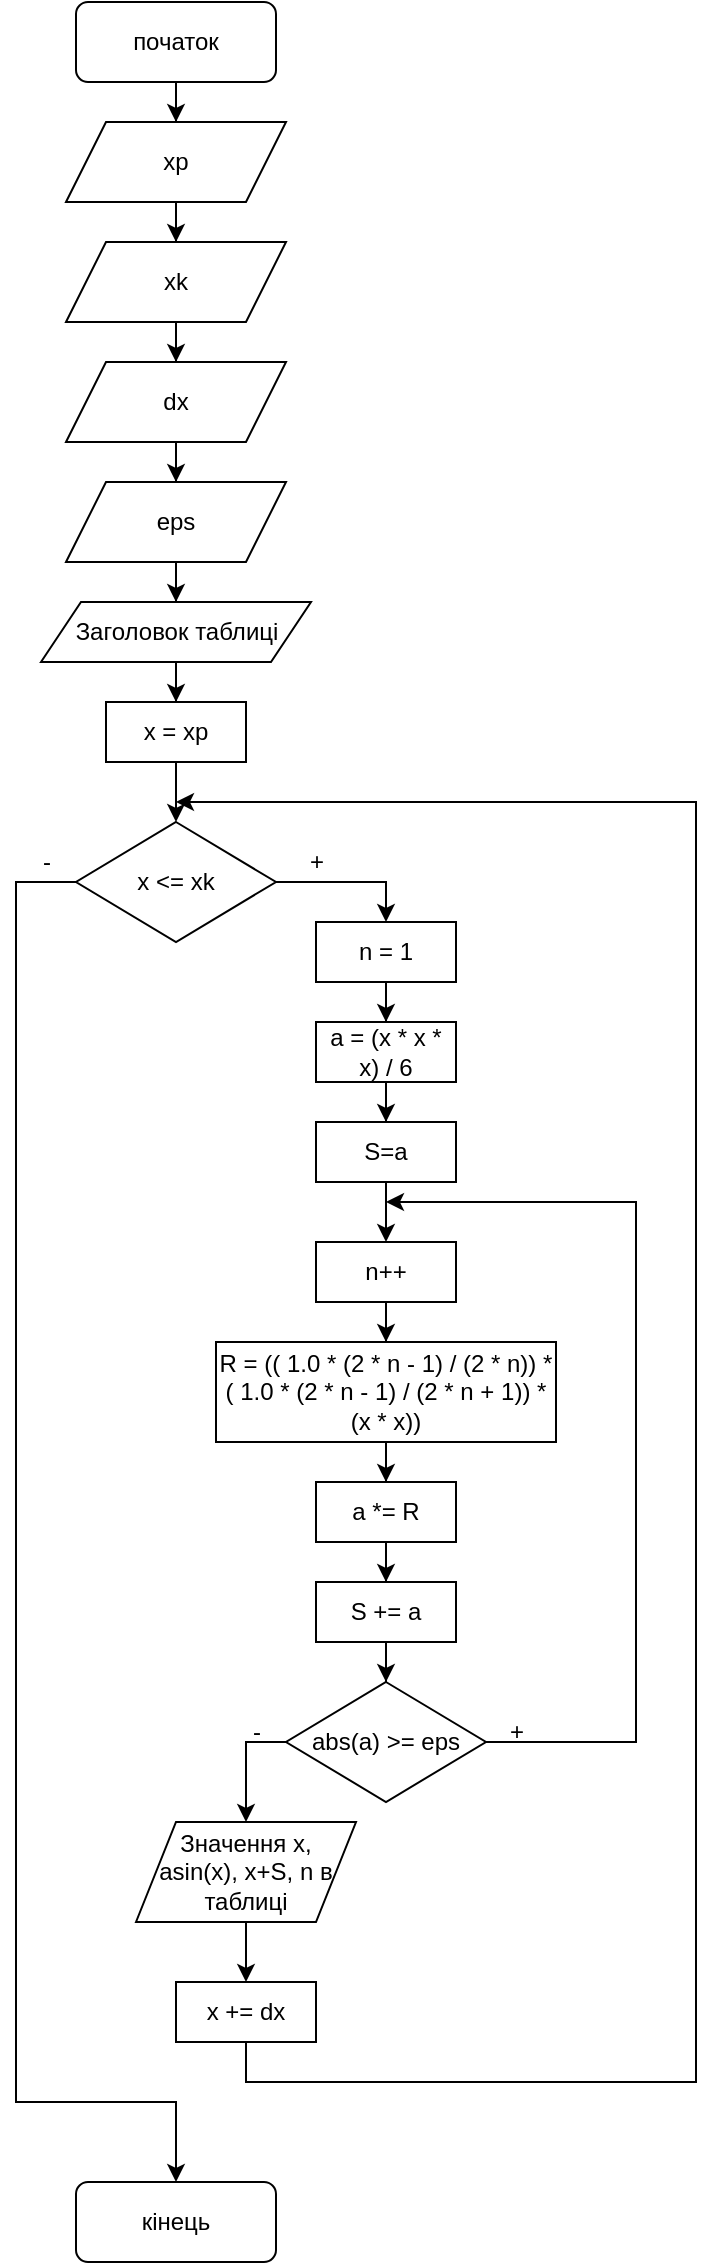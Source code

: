 <mxfile version="20.2.3" type="device" pages="2"><diagram id="Ewo9aDzfTimhg5ilUc-j" name="Сторінка-1"><mxGraphModel dx="1887" dy="1180" grid="0" gridSize="10" guides="1" tooltips="1" connect="1" arrows="1" fold="1" page="1" pageScale="1" pageWidth="827" pageHeight="1169" math="0" shadow="0"><root><mxCell id="0"/><mxCell id="1" parent="0"/><mxCell id="mPGBOpiU1Ht5ffcH2_RI-3" value="" style="edgeStyle=orthogonalEdgeStyle;rounded=0;orthogonalLoop=1;jettySize=auto;html=1;" edge="1" parent="1" source="mPGBOpiU1Ht5ffcH2_RI-1" target="mPGBOpiU1Ht5ffcH2_RI-2"><mxGeometry relative="1" as="geometry"/></mxCell><mxCell id="mPGBOpiU1Ht5ffcH2_RI-1" value="початок" style="rounded=1;whiteSpace=wrap;html=1;" vertex="1" parent="1"><mxGeometry x="170" y="10" width="100" height="40" as="geometry"/></mxCell><mxCell id="mPGBOpiU1Ht5ffcH2_RI-5" value="" style="edgeStyle=orthogonalEdgeStyle;rounded=0;orthogonalLoop=1;jettySize=auto;html=1;entryX=0.5;entryY=0;entryDx=0;entryDy=0;" edge="1" parent="1" source="mPGBOpiU1Ht5ffcH2_RI-2" target="mPGBOpiU1Ht5ffcH2_RI-4"><mxGeometry relative="1" as="geometry"/></mxCell><mxCell id="mPGBOpiU1Ht5ffcH2_RI-2" value="xp&lt;span style=&quot;color: rgba(0, 0, 0, 0); font-family: monospace; font-size: 0px; text-align: start;&quot;&gt;%3CmxGraphModel%3E%3Croot%3E%3CmxCell%20id%3D%220%22%2F%3E%3CmxCell%20id%3D%221%22%20parent%3D%220%22%2F%3E%3CmxCell%20id%3D%222%22%20value%3D%22%D0%BF%D0%BE%D1%87%D0%B0%D1%82%D0%BE%D0%BA%22%20style%3D%22rounded%3D1%3BwhiteSpace%3Dwrap%3Bhtml%3D1%3B%22%20vertex%3D%221%22%20parent%3D%221%22%3E%3CmxGeometry%20x%3D%22170%22%20y%3D%2210%22%20width%3D%22100%22%20height%3D%2240%22%20as%3D%22geometry%22%2F%3E%3C%2FmxCell%3E%3C%2Froot%3E%3C%2FmxGraphModel%3E&lt;/span&gt;&lt;span style=&quot;color: rgba(0, 0, 0, 0); font-family: monospace; font-size: 0px; text-align: start;&quot;&gt;%3CmxGraphModel%3E%3Croot%3E%3CmxCell%20id%3D%220%22%2F%3E%3CmxCell%20id%3D%221%22%20parent%3D%220%22%2F%3E%3CmxCell%20id%3D%222%22%20value%3D%22%D0%BF%D0%BE%D1%87%D0%B0%D1%82%D0%BE%D0%BA%22%20style%3D%22rounded%3D1%3BwhiteSpace%3Dwrap%3Bhtml%3D1%3B%22%20vertex%3D%221%22%20parent%3D%221%22%3E%3CmxGeometry%20x%3D%22170%22%20y%3D%2210%22%20width%3D%22100%22%20height%3D%2240%22%20as%3D%22geometry%22%2F%3E%3C%2FmxCell%3E%3C%2Froot%3E%3C%2FmxGraphModel%3E&lt;/span&gt;" style="shape=parallelogram;perimeter=parallelogramPerimeter;whiteSpace=wrap;html=1;fixedSize=1;" vertex="1" parent="1"><mxGeometry x="165" y="70" width="110" height="40" as="geometry"/></mxCell><mxCell id="mPGBOpiU1Ht5ffcH2_RI-7" value="" style="edgeStyle=orthogonalEdgeStyle;rounded=0;orthogonalLoop=1;jettySize=auto;html=1;entryX=0.5;entryY=0;entryDx=0;entryDy=0;" edge="1" parent="1" source="mPGBOpiU1Ht5ffcH2_RI-4" target="mPGBOpiU1Ht5ffcH2_RI-6"><mxGeometry relative="1" as="geometry"/></mxCell><mxCell id="mPGBOpiU1Ht5ffcH2_RI-4" value="xk&lt;span style=&quot;color: rgba(0, 0, 0, 0); font-family: monospace; font-size: 0px; text-align: start;&quot;&gt;%3CmxGraphModel%3E%3Croot%3E%3CmxCell%20id%3D%220%22%2F%3E%3CmxCell%20id%3D%221%22%20parent%3D%220%22%2F%3E%3CmxCell%20id%3D%222%22%20value%3D%22%D0%BF%D0%BE%D1%87%D0%B0%D1%82%D0%BE%D0%BA%22%20style%3D%22rounded%3D1%3BwhiteSpace%3Dwrap%3Bhtml%3D1%3B%22%20vertex%3D%221%22%20parent%3D%221%22%3E%3CmxGeometry%20x%3D%22170%22%20y%3D%2210%22%20width%3D%22100%22%20height%3D%2240%22%20as%3D%22geometry%22%2F%3E%3C%2FmxCell%3E%3C%2Froot%3E%3C%2FmxGraphModel%3E&lt;/span&gt;&lt;span style=&quot;color: rgba(0, 0, 0, 0); font-family: monospace; font-size: 0px; text-align: start;&quot;&gt;%3CmxGraphModel%3E%3Croot%3E%3CmxCell%20id%3D%220%22%2F%3E%3CmxCell%20id%3D%221%22%20parent%3D%220%22%2F%3E%3CmxCell%20id%3D%222%22%20value%3D%22%D0%BF%D0%BE%D1%87%D0%B0%D1%82%D0%BE%D0%BA%22%20style%3D%22rounded%3D1%3BwhiteSpace%3Dwrap%3Bhtml%3D1%3B%22%20vertex%3D%221%22%20parent%3D%221%22%3E%3CmxGeometry%20x%3D%22170%22%20y%3D%2210%22%20width%3D%22100%22%20height%3D%2240%22%20as%3D%22geometry%22%2F%3E%3C%2FmxCell%3E%3C%2Froot%3E%3C%2FmxGraphModel%3E&lt;/span&gt;" style="shape=parallelogram;perimeter=parallelogramPerimeter;whiteSpace=wrap;html=1;fixedSize=1;" vertex="1" parent="1"><mxGeometry x="165" y="130" width="110" height="40" as="geometry"/></mxCell><mxCell id="mPGBOpiU1Ht5ffcH2_RI-10" value="" style="edgeStyle=orthogonalEdgeStyle;rounded=0;orthogonalLoop=1;jettySize=auto;html=1;" edge="1" parent="1" source="mPGBOpiU1Ht5ffcH2_RI-6" target="mPGBOpiU1Ht5ffcH2_RI-8"><mxGeometry relative="1" as="geometry"/></mxCell><mxCell id="mPGBOpiU1Ht5ffcH2_RI-6" value="dx" style="shape=parallelogram;perimeter=parallelogramPerimeter;whiteSpace=wrap;html=1;fixedSize=1;" vertex="1" parent="1"><mxGeometry x="165" y="190" width="110" height="40" as="geometry"/></mxCell><mxCell id="mPGBOpiU1Ht5ffcH2_RI-12" value="" style="edgeStyle=orthogonalEdgeStyle;rounded=0;orthogonalLoop=1;jettySize=auto;html=1;" edge="1" parent="1" source="mPGBOpiU1Ht5ffcH2_RI-8" target="mPGBOpiU1Ht5ffcH2_RI-11"><mxGeometry relative="1" as="geometry"/></mxCell><mxCell id="mPGBOpiU1Ht5ffcH2_RI-8" value="eps" style="shape=parallelogram;perimeter=parallelogramPerimeter;whiteSpace=wrap;html=1;fixedSize=1;" vertex="1" parent="1"><mxGeometry x="165" y="250" width="110" height="40" as="geometry"/></mxCell><mxCell id="mPGBOpiU1Ht5ffcH2_RI-14" value="" style="edgeStyle=orthogonalEdgeStyle;rounded=0;orthogonalLoop=1;jettySize=auto;html=1;" edge="1" parent="1" source="mPGBOpiU1Ht5ffcH2_RI-11" target="mPGBOpiU1Ht5ffcH2_RI-13"><mxGeometry relative="1" as="geometry"/></mxCell><mxCell id="mPGBOpiU1Ht5ffcH2_RI-11" value="Заголовок таблиці" style="shape=parallelogram;perimeter=parallelogramPerimeter;whiteSpace=wrap;html=1;fixedSize=1;" vertex="1" parent="1"><mxGeometry x="152.5" y="310" width="135" height="30" as="geometry"/></mxCell><mxCell id="mPGBOpiU1Ht5ffcH2_RI-16" value="" style="edgeStyle=orthogonalEdgeStyle;rounded=0;orthogonalLoop=1;jettySize=auto;html=1;" edge="1" parent="1" source="mPGBOpiU1Ht5ffcH2_RI-13"><mxGeometry relative="1" as="geometry"><mxPoint x="220" y="420" as="targetPoint"/></mxGeometry></mxCell><mxCell id="mPGBOpiU1Ht5ffcH2_RI-13" value="&lt;div&gt;x = xp&lt;br&gt;&lt;/div&gt;" style="rounded=0;whiteSpace=wrap;html=1;" vertex="1" parent="1"><mxGeometry x="185" y="360" width="70" height="30" as="geometry"/></mxCell><mxCell id="mPGBOpiU1Ht5ffcH2_RI-20" style="edgeStyle=orthogonalEdgeStyle;rounded=0;orthogonalLoop=1;jettySize=auto;html=1;entryX=0.5;entryY=0;entryDx=0;entryDy=0;exitX=1;exitY=0.5;exitDx=0;exitDy=0;" edge="1" parent="1" source="mPGBOpiU1Ht5ffcH2_RI-17" target="mPGBOpiU1Ht5ffcH2_RI-19"><mxGeometry relative="1" as="geometry"/></mxCell><mxCell id="mPGBOpiU1Ht5ffcH2_RI-41" style="edgeStyle=orthogonalEdgeStyle;rounded=0;orthogonalLoop=1;jettySize=auto;html=1;entryX=0.5;entryY=0;entryDx=0;entryDy=0;exitX=0;exitY=0.5;exitDx=0;exitDy=0;" edge="1" parent="1" source="mPGBOpiU1Ht5ffcH2_RI-17" target="mPGBOpiU1Ht5ffcH2_RI-40"><mxGeometry relative="1" as="geometry"><Array as="points"><mxPoint x="140" y="450"/><mxPoint x="140" y="1060"/><mxPoint x="220" y="1060"/></Array></mxGeometry></mxCell><mxCell id="mPGBOpiU1Ht5ffcH2_RI-17" value="x &amp;lt;= xk" style="rhombus;whiteSpace=wrap;html=1;" vertex="1" parent="1"><mxGeometry x="170" y="420" width="100" height="60" as="geometry"/></mxCell><mxCell id="mPGBOpiU1Ht5ffcH2_RI-22" value="" style="edgeStyle=orthogonalEdgeStyle;rounded=0;orthogonalLoop=1;jettySize=auto;html=1;" edge="1" parent="1" source="mPGBOpiU1Ht5ffcH2_RI-19" target="mPGBOpiU1Ht5ffcH2_RI-21"><mxGeometry relative="1" as="geometry"/></mxCell><mxCell id="mPGBOpiU1Ht5ffcH2_RI-19" value="&lt;div&gt;n = 1&lt;br&gt;&lt;/div&gt;" style="rounded=0;whiteSpace=wrap;html=1;" vertex="1" parent="1"><mxGeometry x="290" y="470" width="70" height="30" as="geometry"/></mxCell><mxCell id="mPGBOpiU1Ht5ffcH2_RI-25" value="" style="edgeStyle=orthogonalEdgeStyle;rounded=0;orthogonalLoop=1;jettySize=auto;html=1;" edge="1" parent="1" source="mPGBOpiU1Ht5ffcH2_RI-21" target="mPGBOpiU1Ht5ffcH2_RI-24"><mxGeometry relative="1" as="geometry"/></mxCell><mxCell id="mPGBOpiU1Ht5ffcH2_RI-21" value="&lt;div&gt;a = (x * x * x) / 6&lt;br&gt;&lt;/div&gt;" style="rounded=0;whiteSpace=wrap;html=1;" vertex="1" parent="1"><mxGeometry x="290" y="520" width="70" height="30" as="geometry"/></mxCell><mxCell id="mPGBOpiU1Ht5ffcH2_RI-27" value="" style="edgeStyle=orthogonalEdgeStyle;rounded=0;orthogonalLoop=1;jettySize=auto;html=1;" edge="1" parent="1" source="mPGBOpiU1Ht5ffcH2_RI-24" target="mPGBOpiU1Ht5ffcH2_RI-26"><mxGeometry relative="1" as="geometry"/></mxCell><mxCell id="mPGBOpiU1Ht5ffcH2_RI-24" value="&lt;div&gt;S=a&lt;/div&gt;" style="rounded=0;whiteSpace=wrap;html=1;" vertex="1" parent="1"><mxGeometry x="290" y="570" width="70" height="30" as="geometry"/></mxCell><mxCell id="mPGBOpiU1Ht5ffcH2_RI-29" value="" style="edgeStyle=orthogonalEdgeStyle;rounded=0;orthogonalLoop=1;jettySize=auto;html=1;" edge="1" parent="1" source="mPGBOpiU1Ht5ffcH2_RI-26" target="mPGBOpiU1Ht5ffcH2_RI-28"><mxGeometry relative="1" as="geometry"/></mxCell><mxCell id="mPGBOpiU1Ht5ffcH2_RI-26" value="n++" style="rounded=0;whiteSpace=wrap;html=1;" vertex="1" parent="1"><mxGeometry x="290" y="630" width="70" height="30" as="geometry"/></mxCell><mxCell id="mPGBOpiU1Ht5ffcH2_RI-31" value="" style="edgeStyle=orthogonalEdgeStyle;rounded=0;orthogonalLoop=1;jettySize=auto;html=1;" edge="1" parent="1" source="mPGBOpiU1Ht5ffcH2_RI-28" target="mPGBOpiU1Ht5ffcH2_RI-30"><mxGeometry relative="1" as="geometry"/></mxCell><mxCell id="mPGBOpiU1Ht5ffcH2_RI-28" value="R = (( 1.0 * (2 * n - 1) / (2 * n)) * ( 1.0 * (2 * n - 1) / (2 * n + 1)) * (x * x))" style="rounded=0;whiteSpace=wrap;html=1;" vertex="1" parent="1"><mxGeometry x="240" y="680" width="170" height="50" as="geometry"/></mxCell><mxCell id="mPGBOpiU1Ht5ffcH2_RI-33" value="" style="edgeStyle=orthogonalEdgeStyle;rounded=0;orthogonalLoop=1;jettySize=auto;html=1;" edge="1" parent="1" source="mPGBOpiU1Ht5ffcH2_RI-30" target="mPGBOpiU1Ht5ffcH2_RI-32"><mxGeometry relative="1" as="geometry"/></mxCell><mxCell id="mPGBOpiU1Ht5ffcH2_RI-30" value="a *= R" style="rounded=0;whiteSpace=wrap;html=1;" vertex="1" parent="1"><mxGeometry x="290" y="750" width="70" height="30" as="geometry"/></mxCell><mxCell id="mPGBOpiU1Ht5ffcH2_RI-35" value="" style="edgeStyle=orthogonalEdgeStyle;rounded=0;orthogonalLoop=1;jettySize=auto;html=1;" edge="1" parent="1" source="mPGBOpiU1Ht5ffcH2_RI-32" target="mPGBOpiU1Ht5ffcH2_RI-34"><mxGeometry relative="1" as="geometry"/></mxCell><mxCell id="mPGBOpiU1Ht5ffcH2_RI-32" value="S += a" style="rounded=0;whiteSpace=wrap;html=1;" vertex="1" parent="1"><mxGeometry x="290" y="800" width="70" height="30" as="geometry"/></mxCell><mxCell id="mPGBOpiU1Ht5ffcH2_RI-36" style="edgeStyle=orthogonalEdgeStyle;rounded=0;orthogonalLoop=1;jettySize=auto;html=1;exitX=1;exitY=0.5;exitDx=0;exitDy=0;" edge="1" parent="1" source="mPGBOpiU1Ht5ffcH2_RI-34"><mxGeometry relative="1" as="geometry"><mxPoint x="325" y="610" as="targetPoint"/><Array as="points"><mxPoint x="450" y="880"/><mxPoint x="450" y="610"/></Array></mxGeometry></mxCell><mxCell id="mPGBOpiU1Ht5ffcH2_RI-38" style="edgeStyle=orthogonalEdgeStyle;rounded=0;orthogonalLoop=1;jettySize=auto;html=1;entryX=0.5;entryY=0;entryDx=0;entryDy=0;exitX=0;exitY=0.5;exitDx=0;exitDy=0;" edge="1" parent="1" source="mPGBOpiU1Ht5ffcH2_RI-34" target="mPGBOpiU1Ht5ffcH2_RI-37"><mxGeometry relative="1" as="geometry"/></mxCell><mxCell id="mPGBOpiU1Ht5ffcH2_RI-34" value="abs(a) &amp;gt;= eps" style="rhombus;whiteSpace=wrap;html=1;" vertex="1" parent="1"><mxGeometry x="275" y="850" width="100" height="60" as="geometry"/></mxCell><mxCell id="mPGBOpiU1Ht5ffcH2_RI-39" style="edgeStyle=orthogonalEdgeStyle;rounded=0;orthogonalLoop=1;jettySize=auto;html=1;exitX=0.5;exitY=1;exitDx=0;exitDy=0;" edge="1" parent="1" source="FW7P6czz51f9eMUiyb4y-1"><mxGeometry relative="1" as="geometry"><mxPoint x="220" y="410" as="targetPoint"/><mxPoint x="255" y="980" as="sourcePoint"/><Array as="points"><mxPoint x="255" y="1050"/><mxPoint x="480" y="1050"/><mxPoint x="480" y="410"/></Array></mxGeometry></mxCell><mxCell id="FW7P6czz51f9eMUiyb4y-2" value="" style="edgeStyle=orthogonalEdgeStyle;rounded=0;orthogonalLoop=1;jettySize=auto;html=1;fontColor=#3333FF;endArrow=classic;endFill=1;strokeColor=#000000;" edge="1" parent="1" source="mPGBOpiU1Ht5ffcH2_RI-37" target="FW7P6czz51f9eMUiyb4y-1"><mxGeometry relative="1" as="geometry"/></mxCell><mxCell id="mPGBOpiU1Ht5ffcH2_RI-37" value="Значення x, asin(x), x+S, n в таблиці" style="shape=parallelogram;perimeter=parallelogramPerimeter;whiteSpace=wrap;html=1;fixedSize=1;" vertex="1" parent="1"><mxGeometry x="200" y="920" width="110" height="50" as="geometry"/></mxCell><mxCell id="mPGBOpiU1Ht5ffcH2_RI-40" value="кінець" style="rounded=1;whiteSpace=wrap;html=1;" vertex="1" parent="1"><mxGeometry x="170" y="1100" width="100" height="40" as="geometry"/></mxCell><mxCell id="mPGBOpiU1Ht5ffcH2_RI-42" value="+" style="text;html=1;align=center;verticalAlign=middle;resizable=0;points=[];autosize=1;strokeColor=none;fillColor=none;" vertex="1" parent="1"><mxGeometry x="275" y="425" width="30" height="30" as="geometry"/></mxCell><mxCell id="mPGBOpiU1Ht5ffcH2_RI-43" value="-" style="text;html=1;align=center;verticalAlign=middle;resizable=0;points=[];autosize=1;strokeColor=none;fillColor=none;" vertex="1" parent="1"><mxGeometry x="140" y="425" width="30" height="30" as="geometry"/></mxCell><mxCell id="mPGBOpiU1Ht5ffcH2_RI-44" value="+" style="text;html=1;align=center;verticalAlign=middle;resizable=0;points=[];autosize=1;strokeColor=none;fillColor=none;" vertex="1" parent="1"><mxGeometry x="375" y="860" width="30" height="30" as="geometry"/></mxCell><mxCell id="mPGBOpiU1Ht5ffcH2_RI-45" value="-" style="text;html=1;align=center;verticalAlign=middle;resizable=0;points=[];autosize=1;strokeColor=none;fillColor=none;" vertex="1" parent="1"><mxGeometry x="245" y="860" width="30" height="30" as="geometry"/></mxCell><mxCell id="FW7P6czz51f9eMUiyb4y-1" value="x += dx" style="rounded=0;whiteSpace=wrap;html=1;" vertex="1" parent="1"><mxGeometry x="220" y="1000" width="70" height="30" as="geometry"/></mxCell></root></mxGraphModel></diagram><diagram id="WG3U0Dv1zrAVJex4aImL" name="Сторінка-2"><mxGraphModel dx="1384" dy="865" grid="0" gridSize="10" guides="1" tooltips="1" connect="1" arrows="1" fold="1" page="1" pageScale="1" pageWidth="827" pageHeight="1169" math="0" shadow="0"><root><mxCell id="0"/><mxCell id="1" parent="0"/><mxCell id="1EFi8sDNUId-lhJEiQkk-1" value="" style="ellipse;html=1;shape=startState;fillColor=#000000;strokeColor=#000000;" vertex="1" parent="1"><mxGeometry x="90" y="40" width="30" height="30" as="geometry"/></mxCell><mxCell id="Do270J8mekOw-WgMZXAc-1" style="edgeStyle=orthogonalEdgeStyle;rounded=0;orthogonalLoop=1;jettySize=auto;html=1;entryX=0.483;entryY=0;entryDx=0;entryDy=0;entryPerimeter=0;endArrow=classic;endFill=1;strokeColor=#000000;" edge="1" parent="1" source="1EFi8sDNUId-lhJEiQkk-4" target="9wYvM8AE6Vk4ZmqGP6ZY-1"><mxGeometry relative="1" as="geometry"/></mxCell><mxCell id="1EFi8sDNUId-lhJEiQkk-4" value="xp&lt;span style=&quot;color: rgba(0, 0, 0, 0); font-family: monospace; font-size: 0px; text-align: start;&quot;&gt;%3CmxGraphModel%3E%3Croot%3E%3CmxCell%20id%3D%220%22%2F%3E%3CmxCell%20id%3D%221%22%20parent%3D%220%22%2F%3E%3CmxCell%20id%3D%222%22%20value%3D%22%D0%BF%D0%BE%D1%87%D0%B0%D1%82%D0%BE%D0%BA%22%20style%3D%22rounded%3D1%3BwhiteSpace%3Dwrap%3Bhtml%3D1%3B%22%20vertex%3D%221%22%20parent%3D%221%22%3E%3CmxGeometry%20x%3D%22170%22%20y%3D%2210%22%20width%3D%22100%22%20height%3D%2240%22%20as%3D%22geometry%22%2F%3E%3C%2FmxCell%3E%3C%2Froot%3E%3C%2FmxGraphModel%3E&lt;/span&gt;&lt;span style=&quot;color: rgba(0, 0, 0, 0); font-family: monospace; font-size: 0px; text-align: start;&quot;&gt;%3CmxGraphModel%3E%3Croot%3E%3CmxCell%20id%3D%220%22%2F%3E%3CmxCell%20id%3D%221%22%20parent%3D%220%22%2F%3E%3CmxCell%20id%3D%222%22%20value%3D%22%D0%BF%D0%BE%D1%87%D0%B0%D1%82%D0%BE%D0%BA%22%20style%3D%22rounded%3D1%3BwhiteSpace%3Dwrap%3Bhtml%3D1%3B%22%20vertex%3D%221%22%20parent%3D%221%22%3E%3CmxGeometry%20x%3D%22170%22%20y%3D%2210%22%20width%3D%22100%22%20height%3D%2240%22%20as%3D%22geometry%22%2F%3E%3C%2FmxCell%3E%3C%2Froot%3E%3C%2FmxGraphModel%3E&lt;/span&gt;" style="rounded=1;whiteSpace=wrap;html=1;arcSize=50;" vertex="1" parent="1"><mxGeometry x="67.5" y="90" width="72.5" height="20" as="geometry"/></mxCell><mxCell id="WefDROS7L9OuT7qA1exw-1" style="edgeStyle=orthogonalEdgeStyle;rounded=0;orthogonalLoop=1;jettySize=auto;html=1;entryX=0.517;entryY=0;entryDx=0;entryDy=0;entryPerimeter=0;endArrow=classic;endFill=1;strokeColor=#000000;" edge="1" parent="1" source="9wYvM8AE6Vk4ZmqGP6ZY-1" target="Do270J8mekOw-WgMZXAc-3"><mxGeometry relative="1" as="geometry"/></mxCell><mxCell id="9wYvM8AE6Vk4ZmqGP6ZY-1" value="xk&lt;span style=&quot;color: rgba(0, 0, 0, 0); font-family: monospace; font-size: 0px; text-align: start;&quot;&gt;%3CmxGraphModel%3E%3Croot%3E%3CmxCell%20id%3D%220%22%2F%3E%3CmxCell%20id%3D%221%22%20parent%3D%220%22%2F%3E%3CmxCell%20id%3D%222%22%20value%3D%22%D0%BF%D0%BE%D1%87%D0%B0%D1%82%D0%BE%D0%BA%22%20style%3D%22rounded%3D1%3BwhiteSpace%3Dwrap%3Bhtml%3D1%3B%22%20vertex%3D%221%22%20parent%3D%221%22%3E%3CmxGeometry%20x%3D%22170%22%20y%3D%2210%22%20width%3D%22100%22%20height%3D%2240%22%20as%3D%22geometry%22%2F%3E%3C%2FmxCell%3E%3C%2Froot%3E%3C%2FmxGraphModel%3E&lt;/span&gt;&lt;span style=&quot;color: rgba(0, 0, 0, 0); font-family: monospace; font-size: 0px; text-align: start;&quot;&gt;%3CmxGraphModel%3E%3Croot%3E%3CmxCell%20id%3D%220%22%2F%3E%3CmxCell%20id%3D%221%22%20parent%3D%220%22%2F%3E%3CmxCell%20id%3D%222%22%20value%3D%22%D0%BF%D0%BE%D1%87%D0%B0%D1%82%D0%BE%D0%BA%22%20style%3D%22rounded%3D1%3BwhiteSpace%3Dwrap%3Bhtml%3D1%3B%22%20vertex%3D%221%22%20parent%3D%221%22%3E%3CmxGeometry%20x%3D%22170%22%20y%3D%2210%22%20width%3D%22100%22%20height%3D%2240%22%20as%3D%22geometry%22%2F%3E%3C%2FmxCell%3E%3C%2Froot%3E%3C%2FmxGraphModel%3E&lt;/span&gt;" style="rounded=1;whiteSpace=wrap;html=1;arcSize=50;" vertex="1" parent="1"><mxGeometry x="68.75" y="130" width="72.5" height="20" as="geometry"/></mxCell><mxCell id="Do270J8mekOw-WgMZXAc-2" value="" style="endArrow=classic;html=1;rounded=0;strokeColor=#000000;exitX=0.467;exitY=0.881;exitDx=0;exitDy=0;exitPerimeter=0;entryX=0.5;entryY=0;entryDx=0;entryDy=0;" edge="1" parent="1" source="1EFi8sDNUId-lhJEiQkk-1" target="1EFi8sDNUId-lhJEiQkk-4"><mxGeometry width="50" height="50" relative="1" as="geometry"><mxPoint x="120" y="140" as="sourcePoint"/><mxPoint x="170" y="90" as="targetPoint"/></mxGeometry></mxCell><mxCell id="UEoaq4ny6LRlP6Vx-TM5-1" style="edgeStyle=orthogonalEdgeStyle;rounded=0;orthogonalLoop=1;jettySize=auto;html=1;entryX=0.5;entryY=0;entryDx=0;entryDy=0;endArrow=classic;endFill=1;strokeColor=#000000;" edge="1" parent="1" source="Do270J8mekOw-WgMZXAc-3" target="WefDROS7L9OuT7qA1exw-2"><mxGeometry relative="1" as="geometry"/></mxCell><mxCell id="Do270J8mekOw-WgMZXAc-3" value="dx&lt;span style=&quot;color: rgba(0, 0, 0, 0); font-family: monospace; font-size: 0px; text-align: start;&quot;&gt;%3CmxGraphModel%3E%3Croot%3E%3CmxCell%20id%3D%220%22%2F%3E%3CmxCell%20id%3D%221%22%20parent%3D%220%22%2F%3E%3CmxCell%20id%3D%222%22%20value%3D%22%D0%BF%D0%BE%D1%87%D0%B0%D1%82%D0%BE%D0%BA%22%20style%3D%22rounded%3D1%3BwhiteSpace%3Dwrap%3Bhtml%3D1%3B%22%20vertex%3D%221%22%20parent%3D%221%22%3E%3CmxGeometry%20x%3D%22170%22%20y%3D%2210%22%20width%3D%22100%22%20height%3D%2240%22%20as%3D%22geometry%22%2F%3E%3C%2FmxCell%3E%3C%2Froot%3E%3C%2FmxGraphModel%3E&lt;/span&gt;&lt;span style=&quot;color: rgba(0, 0, 0, 0); font-family: monospace; font-size: 0px; text-align: start;&quot;&gt;%3CmxGraphModel%3E%3Croot%3E%3CmxCell%20id%3D%220%22%2F%3E%3CmxCell%20id%3D%221%22%20parent%3D%220%22%2F%3E%3CmxCell%20id%3D%222%22%20value%3D%22%D0%BF%D0%BE%D1%87%D0%B0%D1%82%D0%BE%D0%BA%22%20style%3D%22rounded%3D1%3BwhiteSpace%3Dwrap%3Bhtml%3D1%3B%22%20vertex%3D%221%22%20parent%3D%221%22%3E%3CmxGeometry%20x%3D%22170%22%20y%3D%2210%22%20width%3D%22100%22%20height%3D%2240%22%20as%3D%22geometry%22%2F%3E%3C%2FmxCell%3E%3C%2Froot%3E%3C%2FmxGraphModel%3E&lt;/span&gt;" style="rounded=1;whiteSpace=wrap;html=1;arcSize=50;" vertex="1" parent="1"><mxGeometry x="67.5" y="170" width="72.5" height="20" as="geometry"/></mxCell><mxCell id="O9WN3rc2f4aZMGoqT1uc-2" value="" style="edgeStyle=orthogonalEdgeStyle;rounded=0;orthogonalLoop=1;jettySize=auto;html=1;endArrow=classic;endFill=1;strokeColor=#000000;" edge="1" parent="1" source="WefDROS7L9OuT7qA1exw-2" target="O9WN3rc2f4aZMGoqT1uc-1"><mxGeometry relative="1" as="geometry"/></mxCell><mxCell id="WefDROS7L9OuT7qA1exw-2" value="eps" style="rounded=1;whiteSpace=wrap;html=1;arcSize=50;" vertex="1" parent="1"><mxGeometry x="67.5" y="210" width="72.5" height="20" as="geometry"/></mxCell><mxCell id="O9WN3rc2f4aZMGoqT1uc-4" value="" style="edgeStyle=orthogonalEdgeStyle;rounded=0;orthogonalLoop=1;jettySize=auto;html=1;fontColor=#3333FF;endArrow=classic;endFill=1;strokeColor=#000000;" edge="1" parent="1" source="O9WN3rc2f4aZMGoqT1uc-1" target="O9WN3rc2f4aZMGoqT1uc-3"><mxGeometry relative="1" as="geometry"/></mxCell><mxCell id="O9WN3rc2f4aZMGoqT1uc-1" value="&lt;font color=&quot;#3333ff&quot;&gt;вивід&lt;/font&gt; заголовок таблиці" style="rounded=1;whiteSpace=wrap;html=1;arcSize=50;" vertex="1" parent="1"><mxGeometry x="52.5" y="250" width="102.5" height="30" as="geometry"/></mxCell><mxCell id="okB5lzg2OGRGEmPN5HBd-2" value="" style="edgeStyle=orthogonalEdgeStyle;rounded=0;orthogonalLoop=1;jettySize=auto;html=1;fontColor=#3333FF;endArrow=classic;endFill=1;strokeColor=#000000;" edge="1" parent="1" source="O9WN3rc2f4aZMGoqT1uc-3" target="okB5lzg2OGRGEmPN5HBd-1"><mxGeometry relative="1" as="geometry"/></mxCell><mxCell id="O9WN3rc2f4aZMGoqT1uc-3" value="x = xp" style="rounded=1;whiteSpace=wrap;html=1;arcSize=50;" vertex="1" parent="1"><mxGeometry x="70" y="300" width="67.5" height="20" as="geometry"/></mxCell><mxCell id="okB5lzg2OGRGEmPN5HBd-1" value="" style="rhombus;whiteSpace=wrap;html=1;strokeWidth=1;fontStyle=1;fontSize=12;" vertex="1" parent="1"><mxGeometry x="90" y="340" width="27.5" height="30" as="geometry"/></mxCell><mxCell id="okB5lzg2OGRGEmPN5HBd-3" value="" style="edgeStyle=orthogonalEdgeStyle;rounded=0;orthogonalLoop=1;jettySize=auto;html=1;fontColor=#3333FF;endArrow=classic;endFill=1;strokeColor=#000000;" edge="1" parent="1" target="okB5lzg2OGRGEmPN5HBd-4"><mxGeometry relative="1" as="geometry"><mxPoint x="103.762" y="370" as="sourcePoint"/></mxGeometry></mxCell><mxCell id="okB5lzg2OGRGEmPN5HBd-6" value="" style="edgeStyle=orthogonalEdgeStyle;rounded=0;orthogonalLoop=1;jettySize=auto;html=1;fontColor=#3333FF;endArrow=classic;endFill=1;strokeColor=#000000;" edge="1" parent="1" source="okB5lzg2OGRGEmPN5HBd-4" target="okB5lzg2OGRGEmPN5HBd-5"><mxGeometry relative="1" as="geometry"/></mxCell><mxCell id="jcbFjX8kqSJsAN_qGxA0-3" style="edgeStyle=orthogonalEdgeStyle;rounded=0;orthogonalLoop=1;jettySize=auto;html=1;entryX=0.5;entryY=0;entryDx=0;entryDy=0;fontColor=#3333FF;endArrow=classic;endFill=1;strokeColor=#000000;" edge="1" parent="1" source="okB5lzg2OGRGEmPN5HBd-4" target="jcbFjX8kqSJsAN_qGxA0-2"><mxGeometry relative="1" as="geometry"><Array as="points"><mxPoint x="104" y="870"/></Array></mxGeometry></mxCell><mxCell id="okB5lzg2OGRGEmPN5HBd-4" value="" style="rhombus;whiteSpace=wrap;html=1;strokeWidth=1;fontStyle=1;fontSize=12;" vertex="1" parent="1"><mxGeometry x="90" y="390" width="27.5" height="30" as="geometry"/></mxCell><mxCell id="ZMPp4JDyNG511g5W7chR-2" value="" style="edgeStyle=orthogonalEdgeStyle;rounded=0;orthogonalLoop=1;jettySize=auto;html=1;fontColor=#3333FF;endArrow=classic;endFill=1;strokeColor=#000000;" edge="1" parent="1" source="okB5lzg2OGRGEmPN5HBd-5" target="ZMPp4JDyNG511g5W7chR-1"><mxGeometry relative="1" as="geometry"/></mxCell><mxCell id="okB5lzg2OGRGEmPN5HBd-5" value="n = 1" style="rounded=1;whiteSpace=wrap;html=1;arcSize=50;" vertex="1" parent="1"><mxGeometry x="200" y="395" width="67.5" height="20" as="geometry"/></mxCell><mxCell id="rKZY2EVNQBdEr9YYpGtA-2" value="" style="edgeStyle=orthogonalEdgeStyle;rounded=0;orthogonalLoop=1;jettySize=auto;html=1;fontColor=#3333FF;endArrow=classic;endFill=1;strokeColor=#000000;" edge="1" parent="1" source="ZMPp4JDyNG511g5W7chR-1" target="rKZY2EVNQBdEr9YYpGtA-1"><mxGeometry relative="1" as="geometry"/></mxCell><mxCell id="ZMPp4JDyNG511g5W7chR-1" value="a = (x * x * x) / 6" style="rounded=1;whiteSpace=wrap;html=1;arcSize=50;" vertex="1" parent="1"><mxGeometry x="198.75" y="440" width="70" height="30" as="geometry"/></mxCell><mxCell id="nOo49GWmSehBkr9gydno-1" value="&lt;span style=&quot;color: rgb(0, 0, 0);&quot;&gt;[x &amp;lt;= xk]&lt;/span&gt;" style="text;html=1;align=center;verticalAlign=middle;resizable=0;points=[];autosize=1;strokeColor=none;fillColor=none;fontColor=#3333FF;" vertex="1" parent="1"><mxGeometry x="110" y="385" width="70" height="30" as="geometry"/></mxCell><mxCell id="rKZY2EVNQBdEr9YYpGtA-4" value="" style="edgeStyle=orthogonalEdgeStyle;rounded=0;orthogonalLoop=1;jettySize=auto;html=1;fontColor=#3333FF;endArrow=classic;endFill=1;strokeColor=#000000;" edge="1" parent="1" source="rKZY2EVNQBdEr9YYpGtA-1" target="rKZY2EVNQBdEr9YYpGtA-3"><mxGeometry relative="1" as="geometry"/></mxCell><mxCell id="rKZY2EVNQBdEr9YYpGtA-1" value="S=a" style="rounded=1;whiteSpace=wrap;html=1;arcSize=50;" vertex="1" parent="1"><mxGeometry x="208.13" y="490" width="51.25" height="20" as="geometry"/></mxCell><mxCell id="3gksanvXZAAVkJq3I9RX-2" value="" style="edgeStyle=orthogonalEdgeStyle;rounded=0;orthogonalLoop=1;jettySize=auto;html=1;fontColor=#3333FF;endArrow=classic;endFill=1;strokeColor=#000000;" edge="1" parent="1" source="rKZY2EVNQBdEr9YYpGtA-3" target="keq1gu5DkQBBNFcYCt7o-1"><mxGeometry relative="1" as="geometry"/></mxCell><mxCell id="rKZY2EVNQBdEr9YYpGtA-3" value="" style="rhombus;whiteSpace=wrap;html=1;strokeWidth=1;fontStyle=1;fontSize=12;" vertex="1" parent="1"><mxGeometry x="220" y="530" width="27.5" height="30" as="geometry"/></mxCell><mxCell id="3gksanvXZAAVkJq3I9RX-4" value="" style="edgeStyle=orthogonalEdgeStyle;rounded=0;orthogonalLoop=1;jettySize=auto;html=1;fontColor=#3333FF;endArrow=classic;endFill=1;strokeColor=#000000;" edge="1" parent="1" source="keq1gu5DkQBBNFcYCt7o-1" target="3gksanvXZAAVkJq3I9RX-3"><mxGeometry relative="1" as="geometry"/></mxCell><mxCell id="keq1gu5DkQBBNFcYCt7o-1" value="n++" style="rounded=1;whiteSpace=wrap;html=1;arcSize=50;" vertex="1" parent="1"><mxGeometry x="208.13" y="574" width="51.25" height="20" as="geometry"/></mxCell><mxCell id="2YIpFLHE_-6un1JsI-L4-2" value="" style="edgeStyle=orthogonalEdgeStyle;rounded=0;orthogonalLoop=1;jettySize=auto;html=1;fontColor=#3333FF;endArrow=classic;endFill=1;strokeColor=#000000;" edge="1" parent="1" source="3gksanvXZAAVkJq3I9RX-3" target="2YIpFLHE_-6un1JsI-L4-1"><mxGeometry relative="1" as="geometry"/></mxCell><mxCell id="3gksanvXZAAVkJq3I9RX-3" value="R = (( 1.0 * (2 * n - 1) / (2 * n)) * ( 1.0 * (2 * n - 1) / (2 * n + 1)) * (x * x))" style="rounded=1;whiteSpace=wrap;html=1;arcSize=50;" vertex="1" parent="1"><mxGeometry x="157.67" y="620" width="152.18" height="50" as="geometry"/></mxCell><mxCell id="JwuXRlyBbct6Egynw66Y-2" value="" style="edgeStyle=orthogonalEdgeStyle;rounded=0;orthogonalLoop=1;jettySize=auto;html=1;fontColor=#3333FF;endArrow=classic;endFill=1;strokeColor=#000000;" edge="1" parent="1" source="2YIpFLHE_-6un1JsI-L4-1" target="JwuXRlyBbct6Egynw66Y-1"><mxGeometry relative="1" as="geometry"/></mxCell><mxCell id="2YIpFLHE_-6un1JsI-L4-1" value="a *= R" style="rounded=1;whiteSpace=wrap;html=1;arcSize=50;" vertex="1" parent="1"><mxGeometry x="202.59" y="690" width="62.33" height="20" as="geometry"/></mxCell><mxCell id="zakGv1B9fvqGNVfPCrEX-2" value="" style="edgeStyle=orthogonalEdgeStyle;rounded=0;orthogonalLoop=1;jettySize=auto;html=1;fontColor=#3333FF;endArrow=classic;endFill=1;strokeColor=#000000;" edge="1" parent="1" source="JwuXRlyBbct6Egynw66Y-1" target="zakGv1B9fvqGNVfPCrEX-1"><mxGeometry relative="1" as="geometry"/></mxCell><mxCell id="JwuXRlyBbct6Egynw66Y-1" value="S += a" style="rounded=1;whiteSpace=wrap;html=1;arcSize=50;" vertex="1" parent="1"><mxGeometry x="202.59" y="730" width="62.33" height="20" as="geometry"/></mxCell><mxCell id="zakGv1B9fvqGNVfPCrEX-3" style="edgeStyle=orthogonalEdgeStyle;rounded=0;orthogonalLoop=1;jettySize=auto;html=1;entryX=1;entryY=0.5;entryDx=0;entryDy=0;fontColor=#3333FF;endArrow=classic;endFill=1;strokeColor=#000000;" edge="1" parent="1" source="zakGv1B9fvqGNVfPCrEX-1" target="rKZY2EVNQBdEr9YYpGtA-3"><mxGeometry relative="1" as="geometry"><Array as="points"><mxPoint x="340" y="785"/><mxPoint x="340" y="545"/></Array></mxGeometry></mxCell><mxCell id="MpeglUjvPaPUDPZ603tH-2" value="" style="edgeStyle=orthogonalEdgeStyle;rounded=0;orthogonalLoop=1;jettySize=auto;html=1;fontColor=#3333FF;endArrow=classic;endFill=1;strokeColor=#000000;" edge="1" parent="1" source="zakGv1B9fvqGNVfPCrEX-1" target="MpeglUjvPaPUDPZ603tH-1"><mxGeometry relative="1" as="geometry"/></mxCell><mxCell id="zakGv1B9fvqGNVfPCrEX-1" value="" style="rhombus;whiteSpace=wrap;html=1;strokeWidth=1;fontStyle=1;fontSize=12;" vertex="1" parent="1"><mxGeometry x="220" y="770" width="27.5" height="30" as="geometry"/></mxCell><mxCell id="AEARoGQCUdImK5O1a4WL-1" value="&lt;span style=&quot;color: rgb(0, 0, 0);&quot;&gt;[abs(a) &amp;gt;= eps]&lt;/span&gt;" style="text;html=1;align=center;verticalAlign=middle;resizable=0;points=[];autosize=1;strokeColor=none;fillColor=none;fontColor=#3333FF;" vertex="1" parent="1"><mxGeometry x="240" y="765" width="100" height="30" as="geometry"/></mxCell><mxCell id="Tog4hcjclqeZsImJOaFu-2" value="" style="edgeStyle=orthogonalEdgeStyle;rounded=0;orthogonalLoop=1;jettySize=auto;html=1;fontColor=#3333FF;endArrow=classic;endFill=1;strokeColor=#000000;" edge="1" parent="1" source="MpeglUjvPaPUDPZ603tH-1" target="Tog4hcjclqeZsImJOaFu-1"><mxGeometry relative="1" as="geometry"/></mxCell><mxCell id="MpeglUjvPaPUDPZ603tH-1" value="&lt;font color=&quot;#3333ff&quot;&gt;вивід &lt;/font&gt;значеннь x, asin(x), x+S, n в таблиці" style="rounded=1;whiteSpace=wrap;html=1;arcSize=50;" vertex="1" parent="1"><mxGeometry x="160.04" y="820" width="147.42" height="30" as="geometry"/></mxCell><mxCell id="jcbFjX8kqSJsAN_qGxA0-1" style="edgeStyle=orthogonalEdgeStyle;rounded=0;orthogonalLoop=1;jettySize=auto;html=1;entryX=1;entryY=0.5;entryDx=0;entryDy=0;fontColor=#3333FF;endArrow=classic;endFill=1;strokeColor=#000000;exitX=0.5;exitY=1;exitDx=0;exitDy=0;" edge="1" parent="1" source="Tog4hcjclqeZsImJOaFu-1" target="okB5lzg2OGRGEmPN5HBd-1"><mxGeometry relative="1" as="geometry"><Array as="points"><mxPoint x="234" y="900"/><mxPoint x="370" y="900"/><mxPoint x="370" y="355"/></Array></mxGeometry></mxCell><mxCell id="Tog4hcjclqeZsImJOaFu-1" value="x += dx" style="whiteSpace=wrap;html=1;rounded=1;arcSize=50;" vertex="1" parent="1"><mxGeometry x="194.07" y="870" width="79.36" height="20" as="geometry"/></mxCell><mxCell id="jcbFjX8kqSJsAN_qGxA0-2" value="" style="ellipse;html=1;shape=endState;fillColor=#000000;strokeColor=#000000;fontColor=#3333FF;" vertex="1" parent="1"><mxGeometry x="88.75" y="880" width="30" height="30" as="geometry"/></mxCell></root></mxGraphModel></diagram></mxfile>